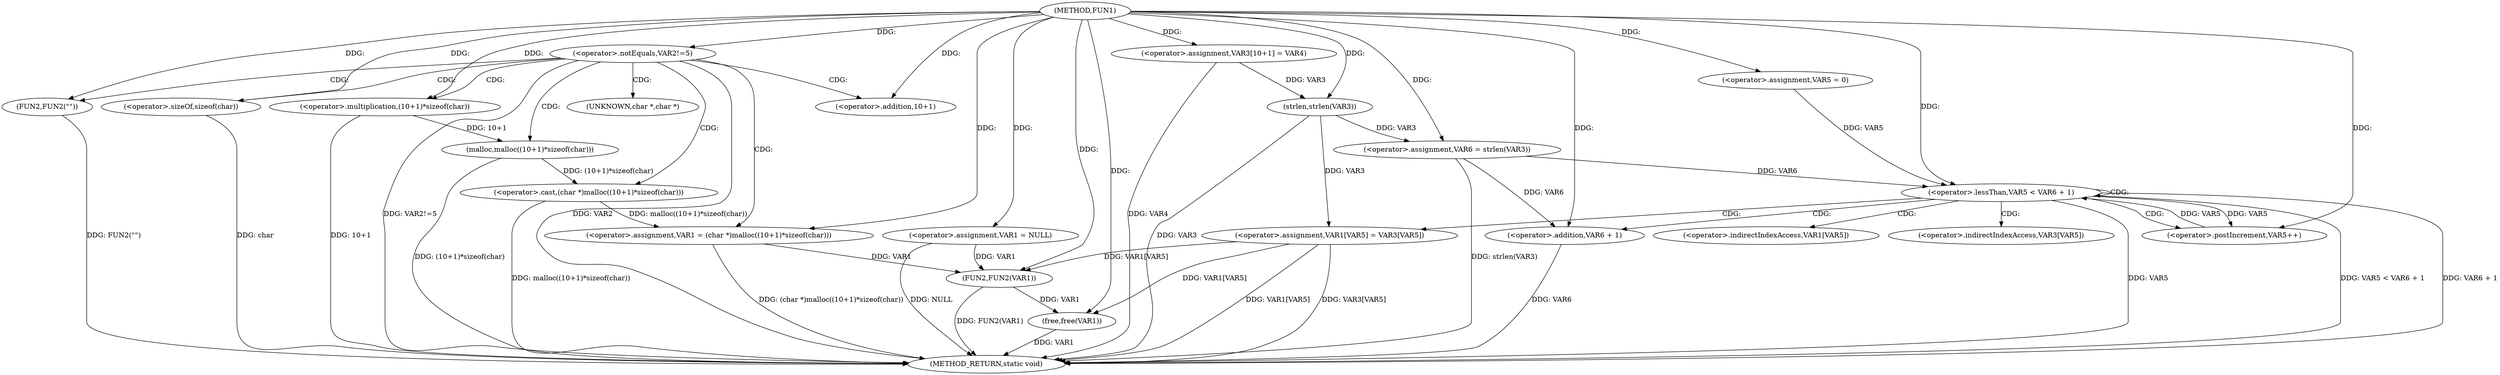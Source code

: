 digraph FUN1 {  
"1000100" [label = "(METHOD,FUN1)" ]
"1000160" [label = "(METHOD_RETURN,static void)" ]
"1000103" [label = "(<operator>.assignment,VAR1 = NULL)" ]
"1000107" [label = "(<operator>.notEquals,VAR2!=5)" ]
"1000111" [label = "(FUN2,FUN2(\"\"))" ]
"1000115" [label = "(<operator>.assignment,VAR1 = (char *)malloc((10+1)*sizeof(char)))" ]
"1000117" [label = "(<operator>.cast,(char *)malloc((10+1)*sizeof(char)))" ]
"1000119" [label = "(malloc,malloc((10+1)*sizeof(char)))" ]
"1000120" [label = "(<operator>.multiplication,(10+1)*sizeof(char))" ]
"1000121" [label = "(<operator>.addition,10+1)" ]
"1000124" [label = "(<operator>.sizeOf,sizeof(char))" ]
"1000128" [label = "(<operator>.assignment,VAR3[10+1] = VAR4)" ]
"1000133" [label = "(<operator>.assignment,VAR6 = strlen(VAR3))" ]
"1000135" [label = "(strlen,strlen(VAR3))" ]
"1000138" [label = "(<operator>.assignment,VAR5 = 0)" ]
"1000141" [label = "(<operator>.lessThan,VAR5 < VAR6 + 1)" ]
"1000143" [label = "(<operator>.addition,VAR6 + 1)" ]
"1000146" [label = "(<operator>.postIncrement,VAR5++)" ]
"1000149" [label = "(<operator>.assignment,VAR1[VAR5] = VAR3[VAR5])" ]
"1000156" [label = "(FUN2,FUN2(VAR1))" ]
"1000158" [label = "(free,free(VAR1))" ]
"1000118" [label = "(UNKNOWN,char *,char *)" ]
"1000150" [label = "(<operator>.indirectIndexAccess,VAR1[VAR5])" ]
"1000153" [label = "(<operator>.indirectIndexAccess,VAR3[VAR5])" ]
  "1000128" -> "1000160"  [ label = "DDG: VAR4"] 
  "1000141" -> "1000160"  [ label = "DDG: VAR5"] 
  "1000124" -> "1000160"  [ label = "DDG: char"] 
  "1000107" -> "1000160"  [ label = "DDG: VAR2"] 
  "1000107" -> "1000160"  [ label = "DDG: VAR2!=5"] 
  "1000103" -> "1000160"  [ label = "DDG: NULL"] 
  "1000141" -> "1000160"  [ label = "DDG: VAR5 < VAR6 + 1"] 
  "1000149" -> "1000160"  [ label = "DDG: VAR3[VAR5]"] 
  "1000149" -> "1000160"  [ label = "DDG: VAR1[VAR5]"] 
  "1000117" -> "1000160"  [ label = "DDG: malloc((10+1)*sizeof(char))"] 
  "1000111" -> "1000160"  [ label = "DDG: FUN2(\"\")"] 
  "1000158" -> "1000160"  [ label = "DDG: VAR1"] 
  "1000115" -> "1000160"  [ label = "DDG: (char *)malloc((10+1)*sizeof(char))"] 
  "1000143" -> "1000160"  [ label = "DDG: VAR6"] 
  "1000120" -> "1000160"  [ label = "DDG: 10+1"] 
  "1000133" -> "1000160"  [ label = "DDG: strlen(VAR3)"] 
  "1000119" -> "1000160"  [ label = "DDG: (10+1)*sizeof(char)"] 
  "1000141" -> "1000160"  [ label = "DDG: VAR6 + 1"] 
  "1000135" -> "1000160"  [ label = "DDG: VAR3"] 
  "1000156" -> "1000160"  [ label = "DDG: FUN2(VAR1)"] 
  "1000100" -> "1000103"  [ label = "DDG: "] 
  "1000100" -> "1000107"  [ label = "DDG: "] 
  "1000100" -> "1000111"  [ label = "DDG: "] 
  "1000117" -> "1000115"  [ label = "DDG: malloc((10+1)*sizeof(char))"] 
  "1000100" -> "1000115"  [ label = "DDG: "] 
  "1000119" -> "1000117"  [ label = "DDG: (10+1)*sizeof(char)"] 
  "1000120" -> "1000119"  [ label = "DDG: 10+1"] 
  "1000100" -> "1000120"  [ label = "DDG: "] 
  "1000100" -> "1000121"  [ label = "DDG: "] 
  "1000100" -> "1000124"  [ label = "DDG: "] 
  "1000100" -> "1000128"  [ label = "DDG: "] 
  "1000135" -> "1000133"  [ label = "DDG: VAR3"] 
  "1000100" -> "1000133"  [ label = "DDG: "] 
  "1000128" -> "1000135"  [ label = "DDG: VAR3"] 
  "1000100" -> "1000135"  [ label = "DDG: "] 
  "1000100" -> "1000138"  [ label = "DDG: "] 
  "1000138" -> "1000141"  [ label = "DDG: VAR5"] 
  "1000146" -> "1000141"  [ label = "DDG: VAR5"] 
  "1000100" -> "1000141"  [ label = "DDG: "] 
  "1000133" -> "1000141"  [ label = "DDG: VAR6"] 
  "1000133" -> "1000143"  [ label = "DDG: VAR6"] 
  "1000100" -> "1000143"  [ label = "DDG: "] 
  "1000141" -> "1000146"  [ label = "DDG: VAR5"] 
  "1000100" -> "1000146"  [ label = "DDG: "] 
  "1000135" -> "1000149"  [ label = "DDG: VAR3"] 
  "1000103" -> "1000156"  [ label = "DDG: VAR1"] 
  "1000149" -> "1000156"  [ label = "DDG: VAR1[VAR5]"] 
  "1000115" -> "1000156"  [ label = "DDG: VAR1"] 
  "1000100" -> "1000156"  [ label = "DDG: "] 
  "1000156" -> "1000158"  [ label = "DDG: VAR1"] 
  "1000149" -> "1000158"  [ label = "DDG: VAR1[VAR5]"] 
  "1000100" -> "1000158"  [ label = "DDG: "] 
  "1000107" -> "1000121"  [ label = "CDG: "] 
  "1000107" -> "1000120"  [ label = "CDG: "] 
  "1000107" -> "1000117"  [ label = "CDG: "] 
  "1000107" -> "1000111"  [ label = "CDG: "] 
  "1000107" -> "1000124"  [ label = "CDG: "] 
  "1000107" -> "1000119"  [ label = "CDG: "] 
  "1000107" -> "1000115"  [ label = "CDG: "] 
  "1000107" -> "1000118"  [ label = "CDG: "] 
  "1000141" -> "1000153"  [ label = "CDG: "] 
  "1000141" -> "1000143"  [ label = "CDG: "] 
  "1000141" -> "1000141"  [ label = "CDG: "] 
  "1000141" -> "1000150"  [ label = "CDG: "] 
  "1000141" -> "1000146"  [ label = "CDG: "] 
  "1000141" -> "1000149"  [ label = "CDG: "] 
}
